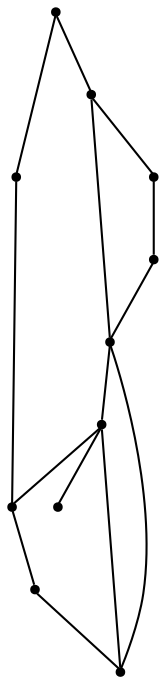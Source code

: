 graph {
  node [shape=point,comment="{\"directed\":false,\"doi\":\"10.1007/978-3-031-49275-4_7\",\"figure\":\"6 (1)\"}"]

  v0 [pos="512.8400243863839,211.58047031046607"]
  v1 [pos="654.5292548743248,353.2679722517674"]
  v2 [pos="737.8758657193208,436.613557654776"]
  v3 [pos="654.5292548743248,436.613557654776"]
  v4 [pos="521.1746854708836,436.613557654776"]
  v5 [pos="471.16671896388596,436.61355765477606"]
  v6 [pos="571.1826440293289,153.23855774640072"]
  v7 [pos="321.14281944289326,286.59150074997854"]
  v8 [pos="379.4854470343904,344.9334133140438"]
  v9 [pos="437.82807462588755,403.275325878109"]
  v10 [pos="437.82807462588755,336.59885437632016"]

  v5 -- v4 [id="-3",pos="471.16671896388596,436.61355765477606 521.1746854708836,436.613557654776 521.1746854708836,436.613557654776 521.1746854708836,436.613557654776"]
  v4 -- v3 [id="-4",pos="521.1746854708836,436.613557654776 654.5292548743248,436.613557654776 654.5292548743248,436.613557654776 654.5292548743248,436.613557654776"]
  v3 -- v2 [id="-5",pos="654.5292548743248,436.613557654776 737.8758657193208,436.613557654776 737.8758657193208,436.613557654776 737.8758657193208,436.613557654776"]
  v8 -- v1 [id="-8",pos="379.4854470343904,344.9334133140438 437.82806667733536,286.59150074997854 437.82806667733536,286.59150074997854 437.82806667733536,286.59150074997854 587.8519661983281,286.59150074997854 587.8519661983281,286.59150074997854 587.8519661983281,286.59150074997854 654.5292548743248,353.2679722517674 654.5292548743248,353.2679722517674 654.5292548743248,353.2679722517674"]
  v8 -- v0 [id="-10",pos="379.4854470343904,344.9334133140438 437.82806667733536,286.59150074997854 437.82806667733536,286.59150074997854 437.82806667733536,286.59150074997854 512.8400243863839,211.58047031046607 512.8400243863839,211.58047031046607 512.8400243863839,211.58047031046607"]
  v1 -- v0 [id="-11",pos="654.5292548743248,353.2679722517674 512.8400243863839,211.58047031046607 512.8400243863839,211.58047031046607 512.8400243863839,211.58047031046607"]
  v9 -- v10 [id="-12",pos="437.82807462588755,403.275325878109 437.82807462588755,336.59885437632016 437.82807462588755,336.59885437632016 437.82807462588755,336.59885437632016"]
  v10 -- v7 [id="-13",pos="437.82807462588755,336.59885437632016 437.82806667733536,286.59150074997854 437.82806667733536,286.59150074997854 437.82806667733536,286.59150074997854 321.14281944289326,286.59150074997854 321.14281944289326,286.59150074997854 321.14281944289326,286.59150074997854"]
  v2 -- v1 [id="-14",pos="737.8758657193208,436.613557654776 654.5292548743248,353.2679722517674 654.5292548743248,353.2679722517674 654.5292548743248,353.2679722517674"]
  v7 -- v8 [id="-16",pos="321.14281944289326,286.59150074997854 379.4854470343904,344.9334133140438 379.4854470343904,344.9334133140438 379.4854470343904,344.9334133140438"]
  v0 -- v6 [id="-17",pos="512.8400243863839,211.58047031046607 571.1826440293289,153.23855774640072 571.1826440293289,153.23855774640072 571.1826440293289,153.23855774640072"]
  v0 -- v3 [id="-20",pos="512.8400243863839,211.58047031046607 587.8519661983281,286.59150074997854 587.8519661983281,286.59150074997854 587.8519661983281,286.59150074997854 587.8519661983281,436.6135616290034 587.8519661983281,436.6135616290034 587.8519661983281,436.6135616290034 654.5292548743248,436.613557654776 654.5292548743248,436.613557654776 654.5292548743248,436.613557654776"]
  v5 -- v9 [id="-24",pos="471.16671896388596,436.61355765477606 437.82807462588755,403.275325878109 437.82807462588755,403.275325878109 437.82807462588755,403.275325878109"]
  v9 -- v8 [id="-27",pos="437.82807462588755,403.275325878109 379.4854470343904,344.9334133140438 379.4854470343904,344.9334133140438 379.4854470343904,344.9334133140438"]
}